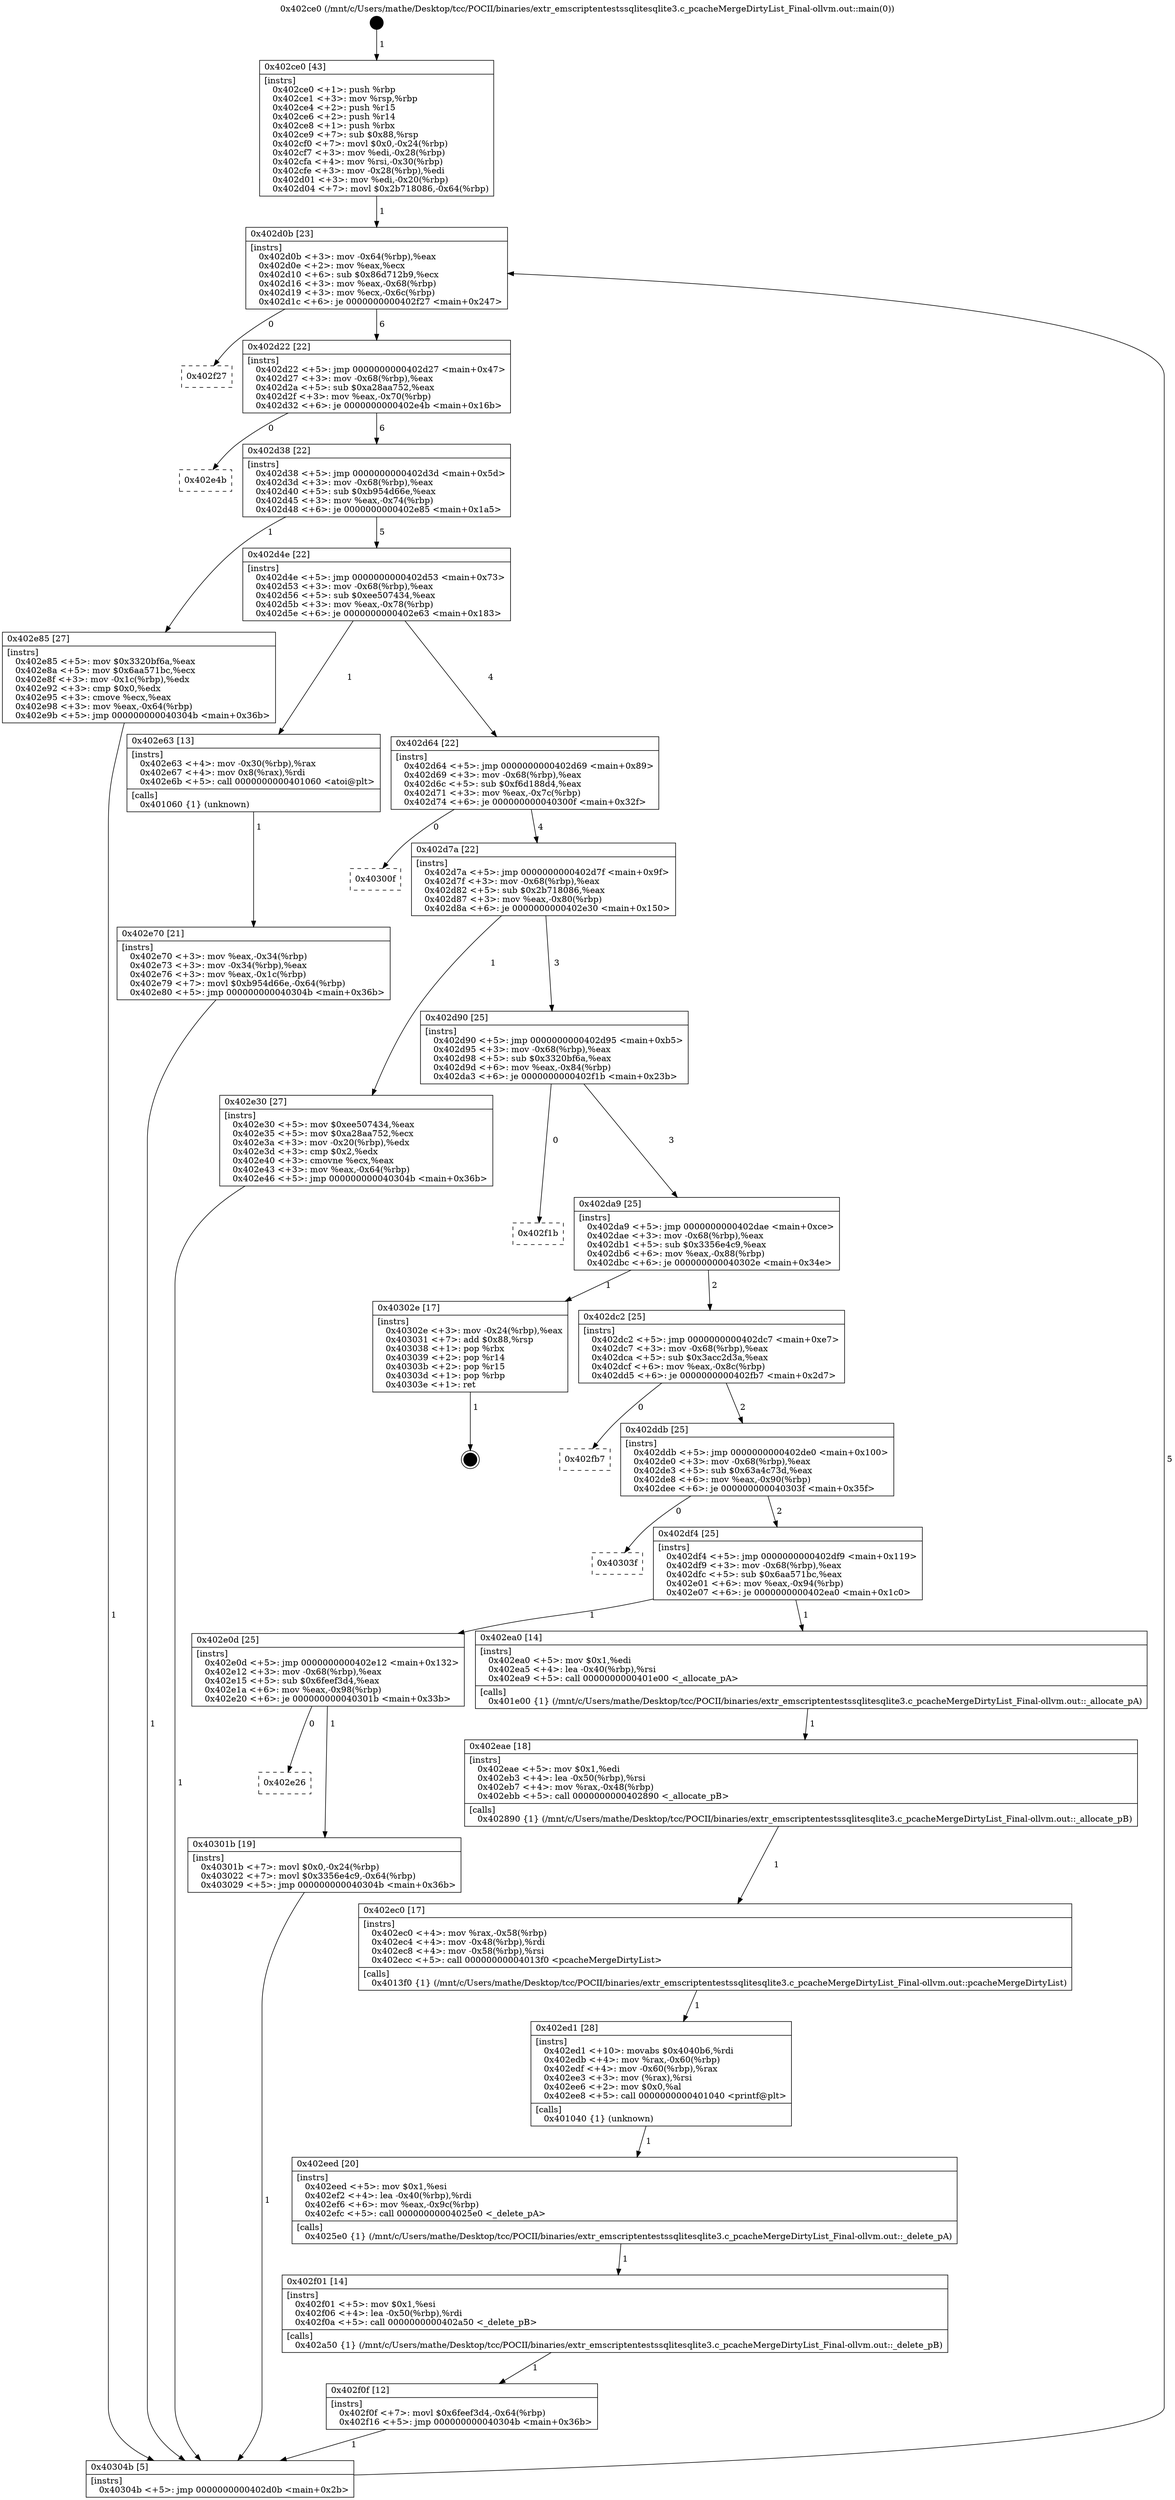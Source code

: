 digraph "0x402ce0" {
  label = "0x402ce0 (/mnt/c/Users/mathe/Desktop/tcc/POCII/binaries/extr_emscriptentestssqlitesqlite3.c_pcacheMergeDirtyList_Final-ollvm.out::main(0))"
  labelloc = "t"
  node[shape=record]

  Entry [label="",width=0.3,height=0.3,shape=circle,fillcolor=black,style=filled]
  "0x402d0b" [label="{
     0x402d0b [23]\l
     | [instrs]\l
     &nbsp;&nbsp;0x402d0b \<+3\>: mov -0x64(%rbp),%eax\l
     &nbsp;&nbsp;0x402d0e \<+2\>: mov %eax,%ecx\l
     &nbsp;&nbsp;0x402d10 \<+6\>: sub $0x86d712b9,%ecx\l
     &nbsp;&nbsp;0x402d16 \<+3\>: mov %eax,-0x68(%rbp)\l
     &nbsp;&nbsp;0x402d19 \<+3\>: mov %ecx,-0x6c(%rbp)\l
     &nbsp;&nbsp;0x402d1c \<+6\>: je 0000000000402f27 \<main+0x247\>\l
  }"]
  "0x402f27" [label="{
     0x402f27\l
  }", style=dashed]
  "0x402d22" [label="{
     0x402d22 [22]\l
     | [instrs]\l
     &nbsp;&nbsp;0x402d22 \<+5\>: jmp 0000000000402d27 \<main+0x47\>\l
     &nbsp;&nbsp;0x402d27 \<+3\>: mov -0x68(%rbp),%eax\l
     &nbsp;&nbsp;0x402d2a \<+5\>: sub $0xa28aa752,%eax\l
     &nbsp;&nbsp;0x402d2f \<+3\>: mov %eax,-0x70(%rbp)\l
     &nbsp;&nbsp;0x402d32 \<+6\>: je 0000000000402e4b \<main+0x16b\>\l
  }"]
  Exit [label="",width=0.3,height=0.3,shape=circle,fillcolor=black,style=filled,peripheries=2]
  "0x402e4b" [label="{
     0x402e4b\l
  }", style=dashed]
  "0x402d38" [label="{
     0x402d38 [22]\l
     | [instrs]\l
     &nbsp;&nbsp;0x402d38 \<+5\>: jmp 0000000000402d3d \<main+0x5d\>\l
     &nbsp;&nbsp;0x402d3d \<+3\>: mov -0x68(%rbp),%eax\l
     &nbsp;&nbsp;0x402d40 \<+5\>: sub $0xb954d66e,%eax\l
     &nbsp;&nbsp;0x402d45 \<+3\>: mov %eax,-0x74(%rbp)\l
     &nbsp;&nbsp;0x402d48 \<+6\>: je 0000000000402e85 \<main+0x1a5\>\l
  }"]
  "0x402e26" [label="{
     0x402e26\l
  }", style=dashed]
  "0x402e85" [label="{
     0x402e85 [27]\l
     | [instrs]\l
     &nbsp;&nbsp;0x402e85 \<+5\>: mov $0x3320bf6a,%eax\l
     &nbsp;&nbsp;0x402e8a \<+5\>: mov $0x6aa571bc,%ecx\l
     &nbsp;&nbsp;0x402e8f \<+3\>: mov -0x1c(%rbp),%edx\l
     &nbsp;&nbsp;0x402e92 \<+3\>: cmp $0x0,%edx\l
     &nbsp;&nbsp;0x402e95 \<+3\>: cmove %ecx,%eax\l
     &nbsp;&nbsp;0x402e98 \<+3\>: mov %eax,-0x64(%rbp)\l
     &nbsp;&nbsp;0x402e9b \<+5\>: jmp 000000000040304b \<main+0x36b\>\l
  }"]
  "0x402d4e" [label="{
     0x402d4e [22]\l
     | [instrs]\l
     &nbsp;&nbsp;0x402d4e \<+5\>: jmp 0000000000402d53 \<main+0x73\>\l
     &nbsp;&nbsp;0x402d53 \<+3\>: mov -0x68(%rbp),%eax\l
     &nbsp;&nbsp;0x402d56 \<+5\>: sub $0xee507434,%eax\l
     &nbsp;&nbsp;0x402d5b \<+3\>: mov %eax,-0x78(%rbp)\l
     &nbsp;&nbsp;0x402d5e \<+6\>: je 0000000000402e63 \<main+0x183\>\l
  }"]
  "0x40301b" [label="{
     0x40301b [19]\l
     | [instrs]\l
     &nbsp;&nbsp;0x40301b \<+7\>: movl $0x0,-0x24(%rbp)\l
     &nbsp;&nbsp;0x403022 \<+7\>: movl $0x3356e4c9,-0x64(%rbp)\l
     &nbsp;&nbsp;0x403029 \<+5\>: jmp 000000000040304b \<main+0x36b\>\l
  }"]
  "0x402e63" [label="{
     0x402e63 [13]\l
     | [instrs]\l
     &nbsp;&nbsp;0x402e63 \<+4\>: mov -0x30(%rbp),%rax\l
     &nbsp;&nbsp;0x402e67 \<+4\>: mov 0x8(%rax),%rdi\l
     &nbsp;&nbsp;0x402e6b \<+5\>: call 0000000000401060 \<atoi@plt\>\l
     | [calls]\l
     &nbsp;&nbsp;0x401060 \{1\} (unknown)\l
  }"]
  "0x402d64" [label="{
     0x402d64 [22]\l
     | [instrs]\l
     &nbsp;&nbsp;0x402d64 \<+5\>: jmp 0000000000402d69 \<main+0x89\>\l
     &nbsp;&nbsp;0x402d69 \<+3\>: mov -0x68(%rbp),%eax\l
     &nbsp;&nbsp;0x402d6c \<+5\>: sub $0xf6d188d4,%eax\l
     &nbsp;&nbsp;0x402d71 \<+3\>: mov %eax,-0x7c(%rbp)\l
     &nbsp;&nbsp;0x402d74 \<+6\>: je 000000000040300f \<main+0x32f\>\l
  }"]
  "0x402f0f" [label="{
     0x402f0f [12]\l
     | [instrs]\l
     &nbsp;&nbsp;0x402f0f \<+7\>: movl $0x6feef3d4,-0x64(%rbp)\l
     &nbsp;&nbsp;0x402f16 \<+5\>: jmp 000000000040304b \<main+0x36b\>\l
  }"]
  "0x40300f" [label="{
     0x40300f\l
  }", style=dashed]
  "0x402d7a" [label="{
     0x402d7a [22]\l
     | [instrs]\l
     &nbsp;&nbsp;0x402d7a \<+5\>: jmp 0000000000402d7f \<main+0x9f\>\l
     &nbsp;&nbsp;0x402d7f \<+3\>: mov -0x68(%rbp),%eax\l
     &nbsp;&nbsp;0x402d82 \<+5\>: sub $0x2b718086,%eax\l
     &nbsp;&nbsp;0x402d87 \<+3\>: mov %eax,-0x80(%rbp)\l
     &nbsp;&nbsp;0x402d8a \<+6\>: je 0000000000402e30 \<main+0x150\>\l
  }"]
  "0x402f01" [label="{
     0x402f01 [14]\l
     | [instrs]\l
     &nbsp;&nbsp;0x402f01 \<+5\>: mov $0x1,%esi\l
     &nbsp;&nbsp;0x402f06 \<+4\>: lea -0x50(%rbp),%rdi\l
     &nbsp;&nbsp;0x402f0a \<+5\>: call 0000000000402a50 \<_delete_pB\>\l
     | [calls]\l
     &nbsp;&nbsp;0x402a50 \{1\} (/mnt/c/Users/mathe/Desktop/tcc/POCII/binaries/extr_emscriptentestssqlitesqlite3.c_pcacheMergeDirtyList_Final-ollvm.out::_delete_pB)\l
  }"]
  "0x402e30" [label="{
     0x402e30 [27]\l
     | [instrs]\l
     &nbsp;&nbsp;0x402e30 \<+5\>: mov $0xee507434,%eax\l
     &nbsp;&nbsp;0x402e35 \<+5\>: mov $0xa28aa752,%ecx\l
     &nbsp;&nbsp;0x402e3a \<+3\>: mov -0x20(%rbp),%edx\l
     &nbsp;&nbsp;0x402e3d \<+3\>: cmp $0x2,%edx\l
     &nbsp;&nbsp;0x402e40 \<+3\>: cmovne %ecx,%eax\l
     &nbsp;&nbsp;0x402e43 \<+3\>: mov %eax,-0x64(%rbp)\l
     &nbsp;&nbsp;0x402e46 \<+5\>: jmp 000000000040304b \<main+0x36b\>\l
  }"]
  "0x402d90" [label="{
     0x402d90 [25]\l
     | [instrs]\l
     &nbsp;&nbsp;0x402d90 \<+5\>: jmp 0000000000402d95 \<main+0xb5\>\l
     &nbsp;&nbsp;0x402d95 \<+3\>: mov -0x68(%rbp),%eax\l
     &nbsp;&nbsp;0x402d98 \<+5\>: sub $0x3320bf6a,%eax\l
     &nbsp;&nbsp;0x402d9d \<+6\>: mov %eax,-0x84(%rbp)\l
     &nbsp;&nbsp;0x402da3 \<+6\>: je 0000000000402f1b \<main+0x23b\>\l
  }"]
  "0x40304b" [label="{
     0x40304b [5]\l
     | [instrs]\l
     &nbsp;&nbsp;0x40304b \<+5\>: jmp 0000000000402d0b \<main+0x2b\>\l
  }"]
  "0x402ce0" [label="{
     0x402ce0 [43]\l
     | [instrs]\l
     &nbsp;&nbsp;0x402ce0 \<+1\>: push %rbp\l
     &nbsp;&nbsp;0x402ce1 \<+3\>: mov %rsp,%rbp\l
     &nbsp;&nbsp;0x402ce4 \<+2\>: push %r15\l
     &nbsp;&nbsp;0x402ce6 \<+2\>: push %r14\l
     &nbsp;&nbsp;0x402ce8 \<+1\>: push %rbx\l
     &nbsp;&nbsp;0x402ce9 \<+7\>: sub $0x88,%rsp\l
     &nbsp;&nbsp;0x402cf0 \<+7\>: movl $0x0,-0x24(%rbp)\l
     &nbsp;&nbsp;0x402cf7 \<+3\>: mov %edi,-0x28(%rbp)\l
     &nbsp;&nbsp;0x402cfa \<+4\>: mov %rsi,-0x30(%rbp)\l
     &nbsp;&nbsp;0x402cfe \<+3\>: mov -0x28(%rbp),%edi\l
     &nbsp;&nbsp;0x402d01 \<+3\>: mov %edi,-0x20(%rbp)\l
     &nbsp;&nbsp;0x402d04 \<+7\>: movl $0x2b718086,-0x64(%rbp)\l
  }"]
  "0x402e70" [label="{
     0x402e70 [21]\l
     | [instrs]\l
     &nbsp;&nbsp;0x402e70 \<+3\>: mov %eax,-0x34(%rbp)\l
     &nbsp;&nbsp;0x402e73 \<+3\>: mov -0x34(%rbp),%eax\l
     &nbsp;&nbsp;0x402e76 \<+3\>: mov %eax,-0x1c(%rbp)\l
     &nbsp;&nbsp;0x402e79 \<+7\>: movl $0xb954d66e,-0x64(%rbp)\l
     &nbsp;&nbsp;0x402e80 \<+5\>: jmp 000000000040304b \<main+0x36b\>\l
  }"]
  "0x402eed" [label="{
     0x402eed [20]\l
     | [instrs]\l
     &nbsp;&nbsp;0x402eed \<+5\>: mov $0x1,%esi\l
     &nbsp;&nbsp;0x402ef2 \<+4\>: lea -0x40(%rbp),%rdi\l
     &nbsp;&nbsp;0x402ef6 \<+6\>: mov %eax,-0x9c(%rbp)\l
     &nbsp;&nbsp;0x402efc \<+5\>: call 00000000004025e0 \<_delete_pA\>\l
     | [calls]\l
     &nbsp;&nbsp;0x4025e0 \{1\} (/mnt/c/Users/mathe/Desktop/tcc/POCII/binaries/extr_emscriptentestssqlitesqlite3.c_pcacheMergeDirtyList_Final-ollvm.out::_delete_pA)\l
  }"]
  "0x402f1b" [label="{
     0x402f1b\l
  }", style=dashed]
  "0x402da9" [label="{
     0x402da9 [25]\l
     | [instrs]\l
     &nbsp;&nbsp;0x402da9 \<+5\>: jmp 0000000000402dae \<main+0xce\>\l
     &nbsp;&nbsp;0x402dae \<+3\>: mov -0x68(%rbp),%eax\l
     &nbsp;&nbsp;0x402db1 \<+5\>: sub $0x3356e4c9,%eax\l
     &nbsp;&nbsp;0x402db6 \<+6\>: mov %eax,-0x88(%rbp)\l
     &nbsp;&nbsp;0x402dbc \<+6\>: je 000000000040302e \<main+0x34e\>\l
  }"]
  "0x402ed1" [label="{
     0x402ed1 [28]\l
     | [instrs]\l
     &nbsp;&nbsp;0x402ed1 \<+10\>: movabs $0x4040b6,%rdi\l
     &nbsp;&nbsp;0x402edb \<+4\>: mov %rax,-0x60(%rbp)\l
     &nbsp;&nbsp;0x402edf \<+4\>: mov -0x60(%rbp),%rax\l
     &nbsp;&nbsp;0x402ee3 \<+3\>: mov (%rax),%rsi\l
     &nbsp;&nbsp;0x402ee6 \<+2\>: mov $0x0,%al\l
     &nbsp;&nbsp;0x402ee8 \<+5\>: call 0000000000401040 \<printf@plt\>\l
     | [calls]\l
     &nbsp;&nbsp;0x401040 \{1\} (unknown)\l
  }"]
  "0x40302e" [label="{
     0x40302e [17]\l
     | [instrs]\l
     &nbsp;&nbsp;0x40302e \<+3\>: mov -0x24(%rbp),%eax\l
     &nbsp;&nbsp;0x403031 \<+7\>: add $0x88,%rsp\l
     &nbsp;&nbsp;0x403038 \<+1\>: pop %rbx\l
     &nbsp;&nbsp;0x403039 \<+2\>: pop %r14\l
     &nbsp;&nbsp;0x40303b \<+2\>: pop %r15\l
     &nbsp;&nbsp;0x40303d \<+1\>: pop %rbp\l
     &nbsp;&nbsp;0x40303e \<+1\>: ret\l
  }"]
  "0x402dc2" [label="{
     0x402dc2 [25]\l
     | [instrs]\l
     &nbsp;&nbsp;0x402dc2 \<+5\>: jmp 0000000000402dc7 \<main+0xe7\>\l
     &nbsp;&nbsp;0x402dc7 \<+3\>: mov -0x68(%rbp),%eax\l
     &nbsp;&nbsp;0x402dca \<+5\>: sub $0x3acc2d3a,%eax\l
     &nbsp;&nbsp;0x402dcf \<+6\>: mov %eax,-0x8c(%rbp)\l
     &nbsp;&nbsp;0x402dd5 \<+6\>: je 0000000000402fb7 \<main+0x2d7\>\l
  }"]
  "0x402ec0" [label="{
     0x402ec0 [17]\l
     | [instrs]\l
     &nbsp;&nbsp;0x402ec0 \<+4\>: mov %rax,-0x58(%rbp)\l
     &nbsp;&nbsp;0x402ec4 \<+4\>: mov -0x48(%rbp),%rdi\l
     &nbsp;&nbsp;0x402ec8 \<+4\>: mov -0x58(%rbp),%rsi\l
     &nbsp;&nbsp;0x402ecc \<+5\>: call 00000000004013f0 \<pcacheMergeDirtyList\>\l
     | [calls]\l
     &nbsp;&nbsp;0x4013f0 \{1\} (/mnt/c/Users/mathe/Desktop/tcc/POCII/binaries/extr_emscriptentestssqlitesqlite3.c_pcacheMergeDirtyList_Final-ollvm.out::pcacheMergeDirtyList)\l
  }"]
  "0x402fb7" [label="{
     0x402fb7\l
  }", style=dashed]
  "0x402ddb" [label="{
     0x402ddb [25]\l
     | [instrs]\l
     &nbsp;&nbsp;0x402ddb \<+5\>: jmp 0000000000402de0 \<main+0x100\>\l
     &nbsp;&nbsp;0x402de0 \<+3\>: mov -0x68(%rbp),%eax\l
     &nbsp;&nbsp;0x402de3 \<+5\>: sub $0x63a4c73d,%eax\l
     &nbsp;&nbsp;0x402de8 \<+6\>: mov %eax,-0x90(%rbp)\l
     &nbsp;&nbsp;0x402dee \<+6\>: je 000000000040303f \<main+0x35f\>\l
  }"]
  "0x402eae" [label="{
     0x402eae [18]\l
     | [instrs]\l
     &nbsp;&nbsp;0x402eae \<+5\>: mov $0x1,%edi\l
     &nbsp;&nbsp;0x402eb3 \<+4\>: lea -0x50(%rbp),%rsi\l
     &nbsp;&nbsp;0x402eb7 \<+4\>: mov %rax,-0x48(%rbp)\l
     &nbsp;&nbsp;0x402ebb \<+5\>: call 0000000000402890 \<_allocate_pB\>\l
     | [calls]\l
     &nbsp;&nbsp;0x402890 \{1\} (/mnt/c/Users/mathe/Desktop/tcc/POCII/binaries/extr_emscriptentestssqlitesqlite3.c_pcacheMergeDirtyList_Final-ollvm.out::_allocate_pB)\l
  }"]
  "0x40303f" [label="{
     0x40303f\l
  }", style=dashed]
  "0x402df4" [label="{
     0x402df4 [25]\l
     | [instrs]\l
     &nbsp;&nbsp;0x402df4 \<+5\>: jmp 0000000000402df9 \<main+0x119\>\l
     &nbsp;&nbsp;0x402df9 \<+3\>: mov -0x68(%rbp),%eax\l
     &nbsp;&nbsp;0x402dfc \<+5\>: sub $0x6aa571bc,%eax\l
     &nbsp;&nbsp;0x402e01 \<+6\>: mov %eax,-0x94(%rbp)\l
     &nbsp;&nbsp;0x402e07 \<+6\>: je 0000000000402ea0 \<main+0x1c0\>\l
  }"]
  "0x402e0d" [label="{
     0x402e0d [25]\l
     | [instrs]\l
     &nbsp;&nbsp;0x402e0d \<+5\>: jmp 0000000000402e12 \<main+0x132\>\l
     &nbsp;&nbsp;0x402e12 \<+3\>: mov -0x68(%rbp),%eax\l
     &nbsp;&nbsp;0x402e15 \<+5\>: sub $0x6feef3d4,%eax\l
     &nbsp;&nbsp;0x402e1a \<+6\>: mov %eax,-0x98(%rbp)\l
     &nbsp;&nbsp;0x402e20 \<+6\>: je 000000000040301b \<main+0x33b\>\l
  }"]
  "0x402ea0" [label="{
     0x402ea0 [14]\l
     | [instrs]\l
     &nbsp;&nbsp;0x402ea0 \<+5\>: mov $0x1,%edi\l
     &nbsp;&nbsp;0x402ea5 \<+4\>: lea -0x40(%rbp),%rsi\l
     &nbsp;&nbsp;0x402ea9 \<+5\>: call 0000000000401e00 \<_allocate_pA\>\l
     | [calls]\l
     &nbsp;&nbsp;0x401e00 \{1\} (/mnt/c/Users/mathe/Desktop/tcc/POCII/binaries/extr_emscriptentestssqlitesqlite3.c_pcacheMergeDirtyList_Final-ollvm.out::_allocate_pA)\l
  }"]
  Entry -> "0x402ce0" [label=" 1"]
  "0x402d0b" -> "0x402f27" [label=" 0"]
  "0x402d0b" -> "0x402d22" [label=" 6"]
  "0x40302e" -> Exit [label=" 1"]
  "0x402d22" -> "0x402e4b" [label=" 0"]
  "0x402d22" -> "0x402d38" [label=" 6"]
  "0x40301b" -> "0x40304b" [label=" 1"]
  "0x402d38" -> "0x402e85" [label=" 1"]
  "0x402d38" -> "0x402d4e" [label=" 5"]
  "0x402e0d" -> "0x402e26" [label=" 0"]
  "0x402d4e" -> "0x402e63" [label=" 1"]
  "0x402d4e" -> "0x402d64" [label=" 4"]
  "0x402e0d" -> "0x40301b" [label=" 1"]
  "0x402d64" -> "0x40300f" [label=" 0"]
  "0x402d64" -> "0x402d7a" [label=" 4"]
  "0x402f0f" -> "0x40304b" [label=" 1"]
  "0x402d7a" -> "0x402e30" [label=" 1"]
  "0x402d7a" -> "0x402d90" [label=" 3"]
  "0x402e30" -> "0x40304b" [label=" 1"]
  "0x402ce0" -> "0x402d0b" [label=" 1"]
  "0x40304b" -> "0x402d0b" [label=" 5"]
  "0x402e63" -> "0x402e70" [label=" 1"]
  "0x402e70" -> "0x40304b" [label=" 1"]
  "0x402e85" -> "0x40304b" [label=" 1"]
  "0x402f01" -> "0x402f0f" [label=" 1"]
  "0x402d90" -> "0x402f1b" [label=" 0"]
  "0x402d90" -> "0x402da9" [label=" 3"]
  "0x402eed" -> "0x402f01" [label=" 1"]
  "0x402da9" -> "0x40302e" [label=" 1"]
  "0x402da9" -> "0x402dc2" [label=" 2"]
  "0x402ed1" -> "0x402eed" [label=" 1"]
  "0x402dc2" -> "0x402fb7" [label=" 0"]
  "0x402dc2" -> "0x402ddb" [label=" 2"]
  "0x402ec0" -> "0x402ed1" [label=" 1"]
  "0x402ddb" -> "0x40303f" [label=" 0"]
  "0x402ddb" -> "0x402df4" [label=" 2"]
  "0x402eae" -> "0x402ec0" [label=" 1"]
  "0x402df4" -> "0x402ea0" [label=" 1"]
  "0x402df4" -> "0x402e0d" [label=" 1"]
  "0x402ea0" -> "0x402eae" [label=" 1"]
}
